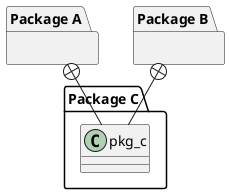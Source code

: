 @startuml

package "Package A" as pkg_a {
}
package "Package B" as pkg_b {
}

package "Package C" as pkg_c {
pkg_a +-- pkg_c
pkg_b +-- pkg_c
}

@enduml